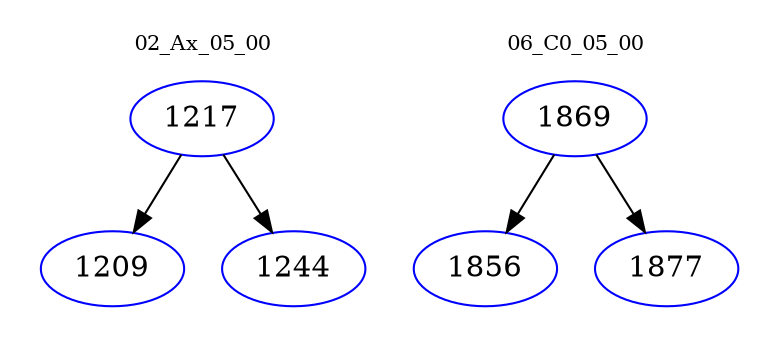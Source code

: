 digraph{
subgraph cluster_0 {
color = white
label = "02_Ax_05_00";
fontsize=10;
T0_1217 [label="1217", color="blue"]
T0_1217 -> T0_1209 [color="black"]
T0_1209 [label="1209", color="blue"]
T0_1217 -> T0_1244 [color="black"]
T0_1244 [label="1244", color="blue"]
}
subgraph cluster_1 {
color = white
label = "06_C0_05_00";
fontsize=10;
T1_1869 [label="1869", color="blue"]
T1_1869 -> T1_1856 [color="black"]
T1_1856 [label="1856", color="blue"]
T1_1869 -> T1_1877 [color="black"]
T1_1877 [label="1877", color="blue"]
}
}

